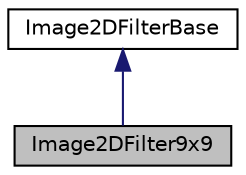digraph "Image2DFilter9x9"
{
  edge [fontname="Helvetica",fontsize="10",labelfontname="Helvetica",labelfontsize="10"];
  node [fontname="Helvetica",fontsize="10",shape=record];
  Node1 [label="Image2DFilter9x9",height=0.2,width=0.4,color="black", fillcolor="grey75", style="filled", fontcolor="black"];
  Node2 -> Node1 [dir="back",color="midnightblue",fontsize="10",style="solid",fontname="Helvetica"];
  Node2 [label="Image2DFilterBase",height=0.2,width=0.4,color="black", fillcolor="white", style="filled",URL="$class_image2_d_filter_base.html",tooltip="Image2DFilterBase. "];
}
